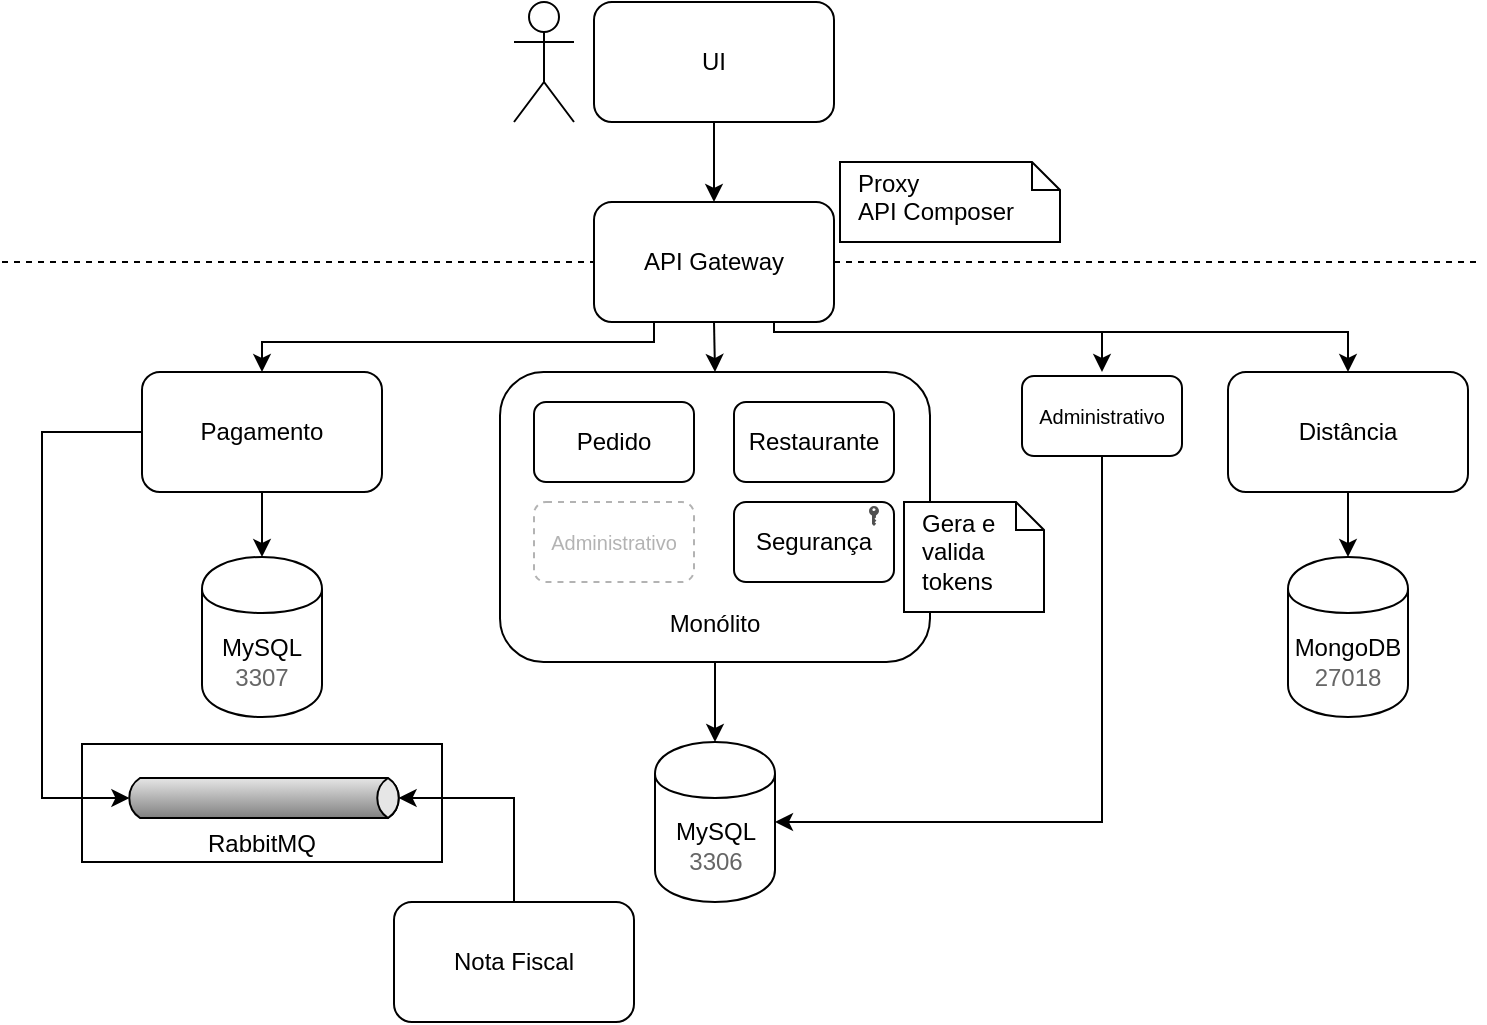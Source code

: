 <mxfile pages="1" version="11.2.6" type="device"><diagram id="DlrZ3gzDUa-4JMegYOUl" name="Page-1"><mxGraphModel dx="868" dy="416" grid="1" gridSize="10" guides="1" tooltips="1" connect="1" arrows="1" fold="1" page="1" pageScale="1" pageWidth="827" pageHeight="1169" math="0" shadow="0"><root><mxCell id="0"/><mxCell id="1" parent="0"/><mxCell id="USfksJM_kTEEYa9lD6dG-21" value="&lt;font style=&quot;font-size: 12px&quot;&gt;RabbitMQ&lt;/font&gt;" style="rounded=0;whiteSpace=wrap;html=1;strokeColor=#000000;fontSize=10;fontColor=#000000;verticalAlign=bottom;" vertex="1" parent="1"><mxGeometry x="130" y="451" width="180" height="59" as="geometry"/></mxCell><mxCell id="29YI-4NK2H6RyY52cROe-1" value="" style="shape=umlActor;verticalLabelPosition=bottom;labelBackgroundColor=#ffffff;verticalAlign=top;html=1;outlineConnect=0;" parent="1" vertex="1"><mxGeometry x="346" y="80" width="30" height="60" as="geometry"/></mxCell><mxCell id="29YI-4NK2H6RyY52cROe-6" style="edgeStyle=orthogonalEdgeStyle;rounded=0;orthogonalLoop=1;jettySize=auto;html=1;exitX=0.5;exitY=1;exitDx=0;exitDy=0;entryX=0.5;entryY=0;entryDx=0;entryDy=0;" parent="1" source="29YI-4NK2H6RyY52cROe-2" target="29YI-4NK2H6RyY52cROe-3" edge="1"><mxGeometry relative="1" as="geometry"/></mxCell><mxCell id="29YI-4NK2H6RyY52cROe-2" value="UI" style="rounded=1;whiteSpace=wrap;html=1;" parent="1" vertex="1"><mxGeometry x="386" y="80" width="120" height="60" as="geometry"/></mxCell><mxCell id="29YI-4NK2H6RyY52cROe-16" style="edgeStyle=orthogonalEdgeStyle;rounded=0;orthogonalLoop=1;jettySize=auto;html=1;exitX=0.5;exitY=1;exitDx=0;exitDy=0;entryX=0.5;entryY=0;entryDx=0;entryDy=0;" parent="1" source="29YI-4NK2H6RyY52cROe-3" target="29YI-4NK2H6RyY52cROe-9" edge="1"><mxGeometry relative="1" as="geometry"/></mxCell><mxCell id="USfksJM_kTEEYa9lD6dG-10" style="edgeStyle=orthogonalEdgeStyle;rounded=0;orthogonalLoop=1;jettySize=auto;html=1;exitX=0.25;exitY=1;exitDx=0;exitDy=0;entryX=0.5;entryY=0;entryDx=0;entryDy=0;" edge="1" parent="1" source="29YI-4NK2H6RyY52cROe-3" target="USfksJM_kTEEYa9lD6dG-1"><mxGeometry relative="1" as="geometry"><Array as="points"><mxPoint x="416" y="250"/><mxPoint x="220" y="250"/></Array></mxGeometry></mxCell><mxCell id="USfksJM_kTEEYa9lD6dG-12" style="edgeStyle=orthogonalEdgeStyle;rounded=0;orthogonalLoop=1;jettySize=auto;html=1;exitX=0.75;exitY=1;exitDx=0;exitDy=0;" edge="1" parent="1" source="29YI-4NK2H6RyY52cROe-3" target="USfksJM_kTEEYa9lD6dG-2"><mxGeometry relative="1" as="geometry"><Array as="points"><mxPoint x="476" y="245"/><mxPoint x="763" y="245"/></Array></mxGeometry></mxCell><mxCell id="USfksJM_kTEEYa9lD6dG-14" style="edgeStyle=orthogonalEdgeStyle;rounded=0;orthogonalLoop=1;jettySize=auto;html=1;exitX=0.75;exitY=1;exitDx=0;exitDy=0;" edge="1" parent="1"><mxGeometry relative="1" as="geometry"><mxPoint x="476" y="238" as="sourcePoint"/><mxPoint x="640" y="265" as="targetPoint"/><Array as="points"><mxPoint x="476" y="245"/><mxPoint x="640" y="245"/></Array></mxGeometry></mxCell><mxCell id="29YI-4NK2H6RyY52cROe-3" value="API Gateway" style="rounded=1;whiteSpace=wrap;html=1;" parent="1" vertex="1"><mxGeometry x="386" y="180" width="120" height="60" as="geometry"/></mxCell><mxCell id="29YI-4NK2H6RyY52cROe-7" value="" style="endArrow=none;dashed=1;html=1;entryX=0;entryY=0.5;entryDx=0;entryDy=0;" parent="1" target="29YI-4NK2H6RyY52cROe-3" edge="1"><mxGeometry width="50" height="50" relative="1" as="geometry"><mxPoint x="90" y="210" as="sourcePoint"/><mxPoint x="396" y="260" as="targetPoint"/></mxGeometry></mxCell><mxCell id="29YI-4NK2H6RyY52cROe-8" value="" style="endArrow=none;dashed=1;html=1;" parent="1" edge="1"><mxGeometry width="50" height="50" relative="1" as="geometry"><mxPoint x="506" y="210" as="sourcePoint"/><mxPoint x="830" y="210" as="targetPoint"/></mxGeometry></mxCell><mxCell id="USfksJM_kTEEYa9lD6dG-4" style="edgeStyle=orthogonalEdgeStyle;rounded=0;orthogonalLoop=1;jettySize=auto;html=1;exitX=0.5;exitY=1;exitDx=0;exitDy=0;" edge="1" parent="1" source="29YI-4NK2H6RyY52cROe-9" target="USfksJM_kTEEYa9lD6dG-3"><mxGeometry relative="1" as="geometry"/></mxCell><mxCell id="29YI-4NK2H6RyY52cROe-9" value="Monólito" style="rounded=1;whiteSpace=wrap;html=1;verticalAlign=bottom;spacingBottom=10;" parent="1" vertex="1"><mxGeometry x="339" y="265" width="215" height="145" as="geometry"/></mxCell><mxCell id="29YI-4NK2H6RyY52cROe-18" value="Gera e valida tokens" style="shape=note;whiteSpace=wrap;html=1;size=14;verticalAlign=top;align=left;spacingTop=-3;spacingLeft=7;" parent="1" vertex="1"><mxGeometry x="541" y="330" width="70" height="55" as="geometry"/></mxCell><mxCell id="29YI-4NK2H6RyY52cROe-20" value="Proxy&lt;br&gt;API Composer" style="shape=note;whiteSpace=wrap;html=1;size=14;verticalAlign=top;align=left;spacingTop=-3;spacingLeft=7;" parent="1" vertex="1"><mxGeometry x="509" y="160" width="110" height="40" as="geometry"/></mxCell><mxCell id="USfksJM_kTEEYa9lD6dG-6" style="edgeStyle=orthogonalEdgeStyle;rounded=0;orthogonalLoop=1;jettySize=auto;html=1;exitX=0.5;exitY=1;exitDx=0;exitDy=0;" edge="1" parent="1" source="USfksJM_kTEEYa9lD6dG-1" target="USfksJM_kTEEYa9lD6dG-5"><mxGeometry relative="1" as="geometry"/></mxCell><mxCell id="USfksJM_kTEEYa9lD6dG-23" style="edgeStyle=orthogonalEdgeStyle;rounded=0;orthogonalLoop=1;jettySize=auto;html=1;exitX=0;exitY=0.5;exitDx=0;exitDy=0;entryX=0;entryY=0.5;entryDx=2.7;entryDy=0;entryPerimeter=0;fontSize=10;fontColor=#000000;" edge="1" parent="1" source="USfksJM_kTEEYa9lD6dG-1" target="USfksJM_kTEEYa9lD6dG-20"><mxGeometry relative="1" as="geometry"><Array as="points"><mxPoint x="110" y="295"/><mxPoint x="110" y="478"/></Array></mxGeometry></mxCell><mxCell id="USfksJM_kTEEYa9lD6dG-1" value="Pagamento" style="rounded=1;whiteSpace=wrap;html=1;" vertex="1" parent="1"><mxGeometry x="160" y="265" width="120" height="60" as="geometry"/></mxCell><mxCell id="USfksJM_kTEEYa9lD6dG-8" style="edgeStyle=orthogonalEdgeStyle;rounded=0;orthogonalLoop=1;jettySize=auto;html=1;exitX=0.5;exitY=1;exitDx=0;exitDy=0;" edge="1" parent="1" source="USfksJM_kTEEYa9lD6dG-2" target="USfksJM_kTEEYa9lD6dG-7"><mxGeometry relative="1" as="geometry"/></mxCell><mxCell id="USfksJM_kTEEYa9lD6dG-2" value="Distância" style="rounded=1;whiteSpace=wrap;html=1;" vertex="1" parent="1"><mxGeometry x="703" y="265" width="120" height="60" as="geometry"/></mxCell><mxCell id="USfksJM_kTEEYa9lD6dG-3" value="MySQL&lt;br&gt;&lt;font color=&quot;#666666&quot;&gt;3306&lt;/font&gt;" style="shape=cylinder;whiteSpace=wrap;html=1;boundedLbl=1;backgroundOutline=1;" vertex="1" parent="1"><mxGeometry x="416.5" y="450" width="60" height="80" as="geometry"/></mxCell><mxCell id="USfksJM_kTEEYa9lD6dG-5" value="MySQL&lt;br&gt;&lt;font color=&quot;#666666&quot;&gt;3307&lt;/font&gt;" style="shape=cylinder;whiteSpace=wrap;html=1;boundedLbl=1;backgroundOutline=1;" vertex="1" parent="1"><mxGeometry x="190" y="357.5" width="60" height="80" as="geometry"/></mxCell><mxCell id="USfksJM_kTEEYa9lD6dG-7" value="MongoDB&lt;br&gt;&lt;font color=&quot;#666666&quot;&gt;27018&lt;/font&gt;" style="shape=cylinder;whiteSpace=wrap;html=1;boundedLbl=1;backgroundOutline=1;" vertex="1" parent="1"><mxGeometry x="733" y="357.5" width="60" height="80" as="geometry"/></mxCell><mxCell id="29YI-4NK2H6RyY52cROe-11" value="Pedido" style="rounded=1;whiteSpace=wrap;html=1;" parent="1" vertex="1"><mxGeometry x="356" y="280" width="80" height="40" as="geometry"/></mxCell><mxCell id="29YI-4NK2H6RyY52cROe-12" value="Restaurante" style="rounded=1;whiteSpace=wrap;html=1;" parent="1" vertex="1"><mxGeometry x="456" y="280" width="80" height="40" as="geometry"/></mxCell><mxCell id="USfksJM_kTEEYa9lD6dG-13" style="edgeStyle=orthogonalEdgeStyle;rounded=0;orthogonalLoop=1;jettySize=auto;html=1;exitX=0.5;exitY=1;exitDx=0;exitDy=0;entryX=1;entryY=0.5;entryDx=0;entryDy=0;" edge="1" parent="1" source="29YI-4NK2H6RyY52cROe-13" target="USfksJM_kTEEYa9lD6dG-3"><mxGeometry relative="1" as="geometry"/></mxCell><mxCell id="29YI-4NK2H6RyY52cROe-13" value="Administrativo" style="rounded=1;whiteSpace=wrap;html=1;fontSize=10;" parent="1" vertex="1"><mxGeometry x="600" y="267" width="80" height="40" as="geometry"/></mxCell><mxCell id="29YI-4NK2H6RyY52cROe-14" value="Segurança" style="rounded=1;whiteSpace=wrap;html=1;" parent="1" vertex="1"><mxGeometry x="456" y="330" width="80" height="40" as="geometry"/></mxCell><mxCell id="29YI-4NK2H6RyY52cROe-23" value="" style="shape=image;html=1;verticalAlign=top;verticalLabelPosition=bottom;labelBackgroundColor=#ffffff;imageAspect=0;aspect=fixed;image=https://cdn3.iconfinder.com/data/icons/streamline-icon-set-free-pack/48/Streamline-68-128.png;align=left;" parent="1" vertex="1"><mxGeometry x="522" y="283" width="8" height="8" as="geometry"/></mxCell><mxCell id="29YI-4NK2H6RyY52cROe-25" value="" style="pointerEvents=1;shadow=0;dashed=0;html=1;strokeColor=none;fillColor=#505050;labelPosition=center;verticalLabelPosition=bottom;verticalAlign=top;outlineConnect=0;align=center;shape=mxgraph.office.security.key_permissions;" parent="1" vertex="1"><mxGeometry x="523.5" y="332" width="5" height="10" as="geometry"/></mxCell><mxCell id="USfksJM_kTEEYa9lD6dG-17" value="Administrativo" style="rounded=1;whiteSpace=wrap;html=1;dashed=1;strokeColor=#B3B3B3;fontColor=#B3B3B3;fontSize=10;" vertex="1" parent="1"><mxGeometry x="356" y="330" width="80" height="40" as="geometry"/></mxCell><mxCell id="USfksJM_kTEEYa9lD6dG-22" style="edgeStyle=orthogonalEdgeStyle;rounded=0;orthogonalLoop=1;jettySize=auto;html=1;exitX=0.5;exitY=0;exitDx=0;exitDy=0;entryX=1;entryY=0.5;entryDx=-2.7;entryDy=0;entryPerimeter=0;fontSize=10;fontColor=#B3B3B3;" edge="1" parent="1" source="USfksJM_kTEEYa9lD6dG-18" target="USfksJM_kTEEYa9lD6dG-20"><mxGeometry relative="1" as="geometry"><Array as="points"><mxPoint x="346" y="478"/></Array></mxGeometry></mxCell><mxCell id="USfksJM_kTEEYa9lD6dG-18" value="Nota Fiscal" style="rounded=1;whiteSpace=wrap;html=1;strokeColor=#000000;fontSize=12;fontColor=#000000;" vertex="1" parent="1"><mxGeometry x="286" y="530" width="120" height="60" as="geometry"/></mxCell><mxCell id="USfksJM_kTEEYa9lD6dG-20" value="" style="strokeWidth=1;outlineConnect=0;strokeColor=#000000;dashed=0;align=center;html=1;fontSize=8;shape=mxgraph.eip.messageChannel;verticalLabelPosition=bottom;labelBackgroundColor=#ffffff;verticalAlign=top;" vertex="1" parent="1"><mxGeometry x="151" y="470" width="140" height="16" as="geometry"/></mxCell></root></mxGraphModel></diagram></mxfile>